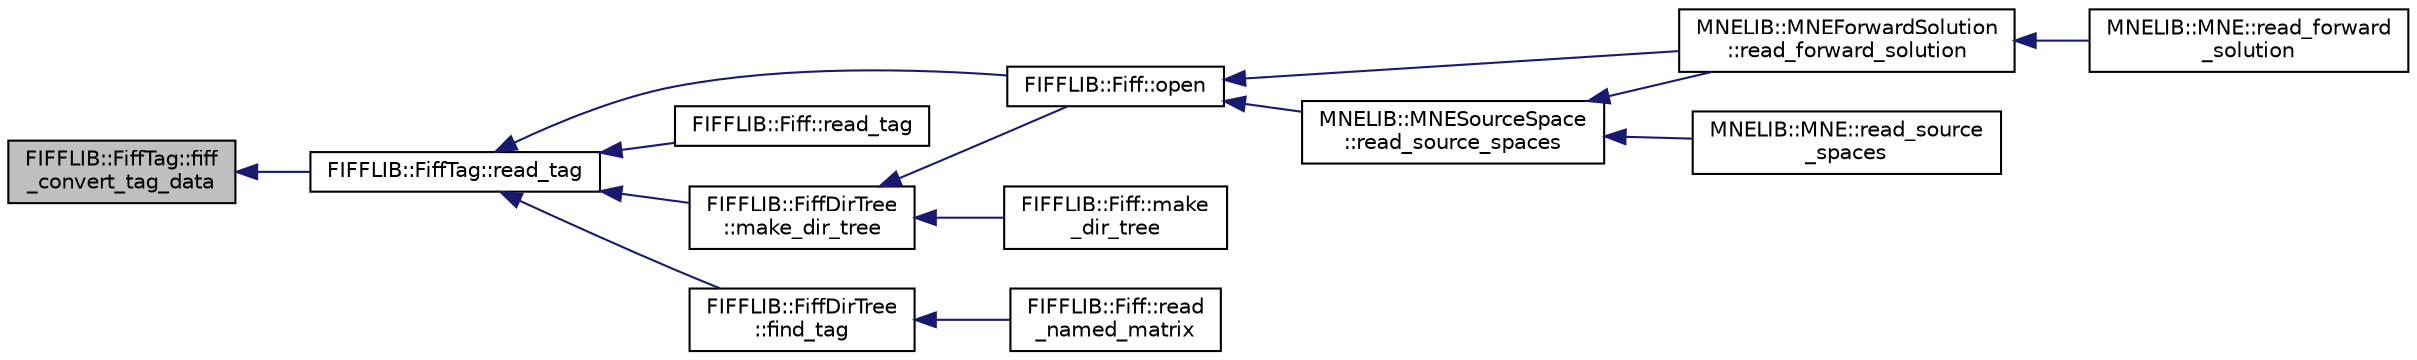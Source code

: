digraph "FIFFLIB::FiffTag::fiff_convert_tag_data"
{
  edge [fontname="Helvetica",fontsize="10",labelfontname="Helvetica",labelfontsize="10"];
  node [fontname="Helvetica",fontsize="10",shape=record];
  rankdir="LR";
  Node1 [label="FIFFLIB::FiffTag::fiff\l_convert_tag_data",height=0.2,width=0.4,color="black", fillcolor="grey75", style="filled" fontcolor="black"];
  Node1 -> Node2 [dir="back",color="midnightblue",fontsize="10",style="solid",fontname="Helvetica"];
  Node2 [label="FIFFLIB::FiffTag::read_tag",height=0.2,width=0.4,color="black", fillcolor="white", style="filled",URL="$class_f_i_f_f_l_i_b_1_1_fiff_tag.html#ae8f4a9b90e5be861bc05b26431319386"];
  Node2 -> Node3 [dir="back",color="midnightblue",fontsize="10",style="solid",fontname="Helvetica"];
  Node3 [label="FIFFLIB::Fiff::open",height=0.2,width=0.4,color="black", fillcolor="white", style="filled",URL="$class_f_i_f_f_l_i_b_1_1_fiff.html#a948db983da423aa579ff9e1f3987a0d4"];
  Node3 -> Node4 [dir="back",color="midnightblue",fontsize="10",style="solid",fontname="Helvetica"];
  Node4 [label="MNELIB::MNEForwardSolution\l::read_forward_solution",height=0.2,width=0.4,color="black", fillcolor="white", style="filled",URL="$class_m_n_e_l_i_b_1_1_m_n_e_forward_solution.html#ae90f24d6b33ef9be71b6d048d9a9e1d2"];
  Node4 -> Node5 [dir="back",color="midnightblue",fontsize="10",style="solid",fontname="Helvetica"];
  Node5 [label="MNELIB::MNE::read_forward\l_solution",height=0.2,width=0.4,color="black", fillcolor="white", style="filled",URL="$class_m_n_e_l_i_b_1_1_m_n_e.html#aa0f464cac279f4bf33eb96eb247c13d4"];
  Node3 -> Node6 [dir="back",color="midnightblue",fontsize="10",style="solid",fontname="Helvetica"];
  Node6 [label="MNELIB::MNESourceSpace\l::read_source_spaces",height=0.2,width=0.4,color="black", fillcolor="white", style="filled",URL="$class_m_n_e_l_i_b_1_1_m_n_e_source_space.html#a11223fff767c717f6a55e5d38b33251c"];
  Node6 -> Node7 [dir="back",color="midnightblue",fontsize="10",style="solid",fontname="Helvetica"];
  Node7 [label="MNELIB::MNE::read_source\l_spaces",height=0.2,width=0.4,color="black", fillcolor="white", style="filled",URL="$class_m_n_e_l_i_b_1_1_m_n_e.html#a2b945d0bdf4f59df383199b18f846c65"];
  Node6 -> Node4 [dir="back",color="midnightblue",fontsize="10",style="solid",fontname="Helvetica"];
  Node2 -> Node8 [dir="back",color="midnightblue",fontsize="10",style="solid",fontname="Helvetica"];
  Node8 [label="FIFFLIB::Fiff::read_tag",height=0.2,width=0.4,color="black", fillcolor="white", style="filled",URL="$class_f_i_f_f_l_i_b_1_1_fiff.html#a2b82dd657853d18b66d8372164ce3648"];
  Node2 -> Node9 [dir="back",color="midnightblue",fontsize="10",style="solid",fontname="Helvetica"];
  Node9 [label="FIFFLIB::FiffDirTree\l::make_dir_tree",height=0.2,width=0.4,color="black", fillcolor="white", style="filled",URL="$class_f_i_f_f_l_i_b_1_1_fiff_dir_tree.html#a0401a359c1d7f0dbd07c486cb2378983"];
  Node9 -> Node3 [dir="back",color="midnightblue",fontsize="10",style="solid",fontname="Helvetica"];
  Node9 -> Node10 [dir="back",color="midnightblue",fontsize="10",style="solid",fontname="Helvetica"];
  Node10 [label="FIFFLIB::Fiff::make\l_dir_tree",height=0.2,width=0.4,color="black", fillcolor="white", style="filled",URL="$class_f_i_f_f_l_i_b_1_1_fiff.html#a714641f617f19554f0bd204c5c7315e2"];
  Node2 -> Node11 [dir="back",color="midnightblue",fontsize="10",style="solid",fontname="Helvetica"];
  Node11 [label="FIFFLIB::FiffDirTree\l::find_tag",height=0.2,width=0.4,color="black", fillcolor="white", style="filled",URL="$class_f_i_f_f_l_i_b_1_1_fiff_dir_tree.html#acdbb6c8e784338091e86321127d3888f"];
  Node11 -> Node12 [dir="back",color="midnightblue",fontsize="10",style="solid",fontname="Helvetica"];
  Node12 [label="FIFFLIB::Fiff::read\l_named_matrix",height=0.2,width=0.4,color="black", fillcolor="white", style="filled",URL="$class_f_i_f_f_l_i_b_1_1_fiff.html#a351e50d8a4fa6ca98902bc58e1d6444c"];
}
